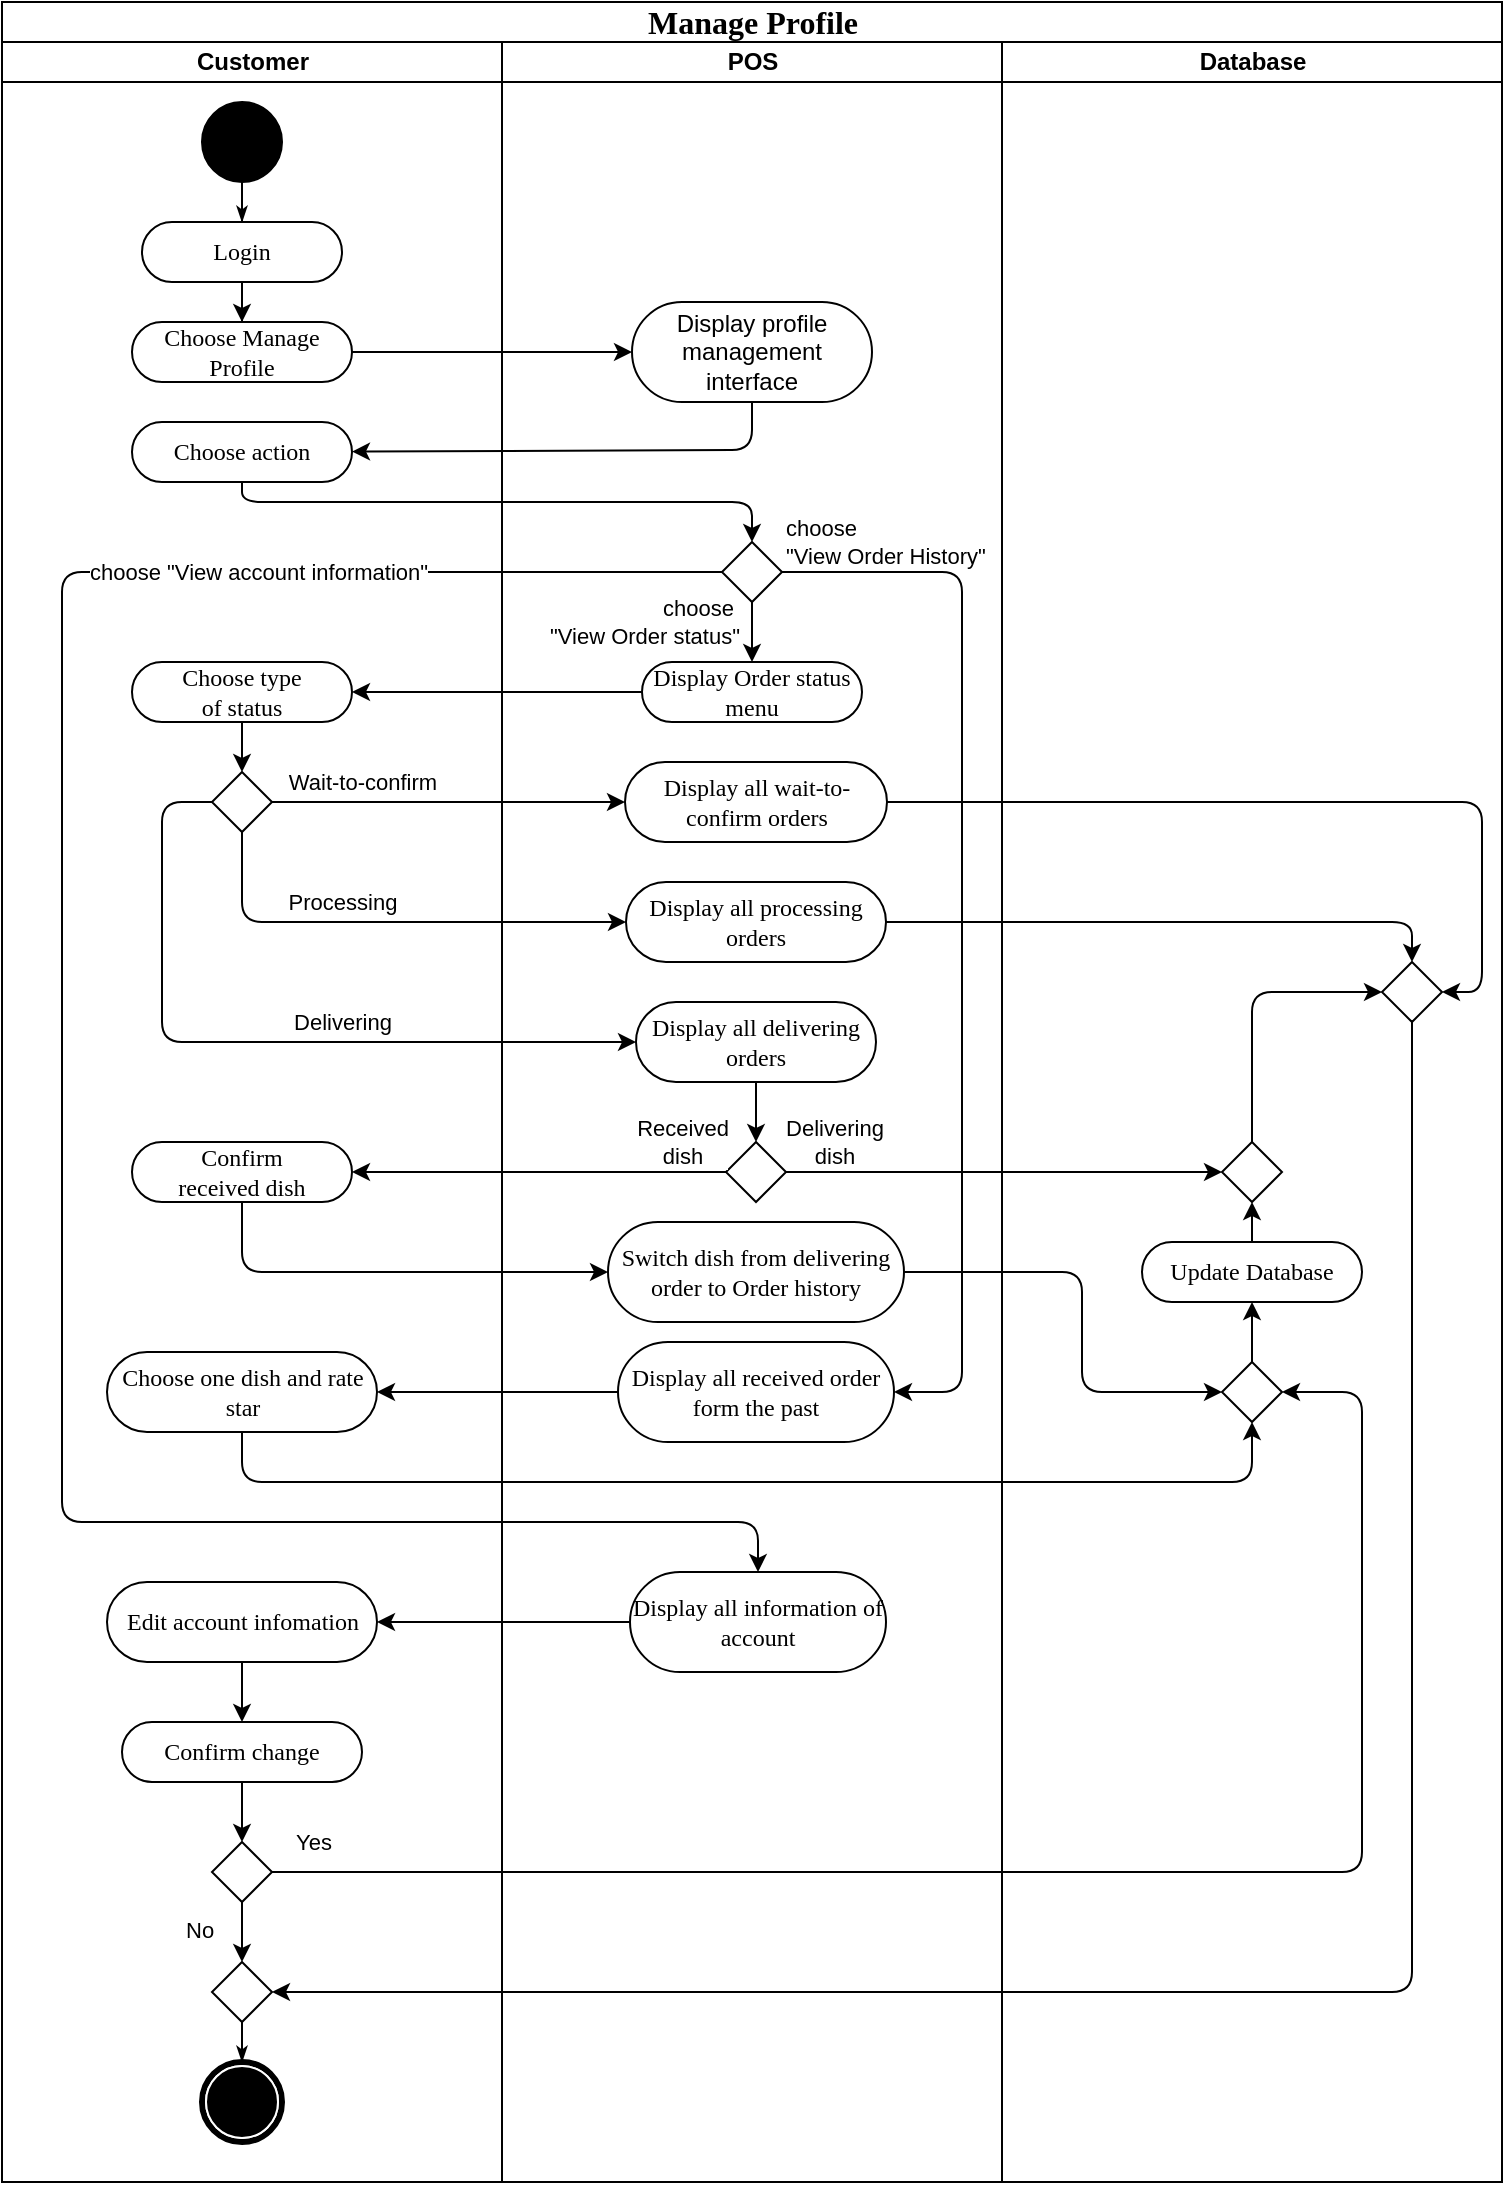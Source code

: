 <mxfile version="15.2.7" type="device"><diagram name="Page-1" id="0783ab3e-0a74-02c8-0abd-f7b4e66b4bec"><mxGraphModel dx="1205" dy="707" grid="1" gridSize="10" guides="1" tooltips="1" connect="1" arrows="1" fold="1" page="1" pageScale="1" pageWidth="827" pageHeight="1169" background="none" math="0" shadow="0"><root><mxCell id="0"/><mxCell id="1" parent="0"/><mxCell id="1c1d494c118603dd-1" value="&lt;font style=&quot;font-size: 16px&quot;&gt;Manage Profile&lt;/font&gt;" style="swimlane;html=1;childLayout=stackLayout;startSize=20;rounded=0;shadow=0;comic=0;labelBackgroundColor=none;strokeWidth=1;fontFamily=Verdana;fontSize=12;align=center;" parent="1" vertex="1"><mxGeometry x="40" y="10" width="750" height="1090" as="geometry"/></mxCell><mxCell id="1c1d494c118603dd-2" value="Customer" style="swimlane;html=1;startSize=20;" parent="1c1d494c118603dd-1" vertex="1"><mxGeometry y="20" width="250" height="1070" as="geometry"/></mxCell><mxCell id="60571a20871a0731-4" value="" style="ellipse;whiteSpace=wrap;html=1;rounded=0;shadow=0;comic=0;labelBackgroundColor=none;strokeWidth=1;fillColor=#000000;fontFamily=Verdana;fontSize=12;align=center;" parent="1c1d494c118603dd-2" vertex="1"><mxGeometry x="100" y="30" width="40" height="40" as="geometry"/></mxCell><mxCell id="0HmwNcEdzxG7wkJ59yR2-2" value="" style="edgeStyle=orthogonalEdgeStyle;rounded=0;orthogonalLoop=1;jettySize=auto;html=1;" parent="1c1d494c118603dd-2" source="60571a20871a0731-8" target="0HmwNcEdzxG7wkJ59yR2-1" edge="1"><mxGeometry relative="1" as="geometry"/></mxCell><mxCell id="60571a20871a0731-8" value="Login" style="rounded=1;whiteSpace=wrap;html=1;shadow=0;comic=0;labelBackgroundColor=none;strokeWidth=1;fontFamily=Verdana;fontSize=12;align=center;arcSize=50;" parent="1c1d494c118603dd-2" vertex="1"><mxGeometry x="70" y="90" width="100" height="30" as="geometry"/></mxCell><mxCell id="1c1d494c118603dd-27" style="edgeStyle=orthogonalEdgeStyle;rounded=0;html=1;labelBackgroundColor=none;startArrow=none;startFill=0;startSize=5;endArrow=classicThin;endFill=1;endSize=5;jettySize=auto;orthogonalLoop=1;strokeWidth=1;fontFamily=Verdana;fontSize=12" parent="1c1d494c118603dd-2" source="60571a20871a0731-4" target="60571a20871a0731-8" edge="1"><mxGeometry relative="1" as="geometry"/></mxCell><mxCell id="0HmwNcEdzxG7wkJ59yR2-1" value="Choose Manage Profile" style="rounded=1;whiteSpace=wrap;html=1;shadow=0;comic=0;labelBackgroundColor=none;strokeWidth=1;fontFamily=Verdana;fontSize=12;align=center;arcSize=50;" parent="1c1d494c118603dd-2" vertex="1"><mxGeometry x="65" y="140" width="110" height="30" as="geometry"/></mxCell><mxCell id="Uz-giiRrNte38kQHd1KM-9" value="" style="edgeStyle=orthogonalEdgeStyle;rounded=0;orthogonalLoop=1;jettySize=auto;html=1;" parent="1c1d494c118603dd-2" source="0HmwNcEdzxG7wkJ59yR2-16" target="0HmwNcEdzxG7wkJ59yR2-17" edge="1"><mxGeometry relative="1" as="geometry"/></mxCell><mxCell id="0HmwNcEdzxG7wkJ59yR2-16" value="Choose type &lt;br&gt;of status" style="rounded=1;whiteSpace=wrap;html=1;shadow=0;comic=0;labelBackgroundColor=none;strokeWidth=1;fontFamily=Verdana;fontSize=12;align=center;arcSize=50;" parent="1c1d494c118603dd-2" vertex="1"><mxGeometry x="65" y="310" width="110" height="30" as="geometry"/></mxCell><mxCell id="0HmwNcEdzxG7wkJ59yR2-17" value="" style="rhombus;whiteSpace=wrap;html=1;" parent="1c1d494c118603dd-2" vertex="1"><mxGeometry x="105" y="365" width="30" height="30" as="geometry"/></mxCell><mxCell id="0HmwNcEdzxG7wkJ59yR2-26" value="Confirm&lt;br&gt;received dish" style="rounded=1;whiteSpace=wrap;html=1;shadow=0;comic=0;labelBackgroundColor=none;strokeWidth=1;fontFamily=Verdana;fontSize=12;align=center;arcSize=50;" parent="1c1d494c118603dd-2" vertex="1"><mxGeometry x="65" y="550" width="110" height="30" as="geometry"/></mxCell><mxCell id="0HmwNcEdzxG7wkJ59yR2-39" value="Choose one dish and rate star" style="rounded=1;whiteSpace=wrap;html=1;shadow=0;comic=0;labelBackgroundColor=none;strokeWidth=1;fontFamily=Verdana;fontSize=12;align=center;arcSize=50;" parent="1c1d494c118603dd-2" vertex="1"><mxGeometry x="52.5" y="655" width="135" height="40" as="geometry"/></mxCell><mxCell id="C2V8ZN0fYGoMS2ph_Ufn-8" value="Edit account infomation" style="rounded=1;whiteSpace=wrap;html=1;shadow=0;comic=0;labelBackgroundColor=none;strokeWidth=1;fontFamily=Verdana;fontSize=12;align=center;arcSize=50;" parent="1c1d494c118603dd-2" vertex="1"><mxGeometry x="52.5" y="770" width="135" height="40" as="geometry"/></mxCell><mxCell id="C2V8ZN0fYGoMS2ph_Ufn-11" value="Confirm change" style="rounded=1;whiteSpace=wrap;html=1;shadow=0;comic=0;labelBackgroundColor=none;strokeWidth=1;fontFamily=Verdana;fontSize=12;align=center;arcSize=50;" parent="1c1d494c118603dd-2" vertex="1"><mxGeometry x="60" y="840" width="120" height="30" as="geometry"/></mxCell><mxCell id="C2V8ZN0fYGoMS2ph_Ufn-10" value="" style="endArrow=classic;html=1;exitX=0.5;exitY=1;exitDx=0;exitDy=0;entryX=0.5;entryY=0;entryDx=0;entryDy=0;" parent="1c1d494c118603dd-2" source="C2V8ZN0fYGoMS2ph_Ufn-8" target="C2V8ZN0fYGoMS2ph_Ufn-11" edge="1"><mxGeometry width="50" height="50" relative="1" as="geometry"><mxPoint x="290" y="810" as="sourcePoint"/><mxPoint x="150" y="1030" as="targetPoint"/></mxGeometry></mxCell><mxCell id="Uz-giiRrNte38kQHd1KM-17" value="No" style="edgeStyle=orthogonalEdgeStyle;rounded=0;orthogonalLoop=1;jettySize=auto;html=1;align=left;" parent="1c1d494c118603dd-2" source="C2V8ZN0fYGoMS2ph_Ufn-13" target="C2V8ZN0fYGoMS2ph_Ufn-30" edge="1"><mxGeometry x="0.333" y="-30" relative="1" as="geometry"><mxPoint as="offset"/><mxPoint x="120.0" y="950" as="targetPoint"/></mxGeometry></mxCell><mxCell id="C2V8ZN0fYGoMS2ph_Ufn-13" value="" style="rhombus;whiteSpace=wrap;html=1;" parent="1c1d494c118603dd-2" vertex="1"><mxGeometry x="105" y="900" width="30" height="30" as="geometry"/></mxCell><mxCell id="C2V8ZN0fYGoMS2ph_Ufn-12" value="" style="endArrow=classic;html=1;exitX=0.5;exitY=1;exitDx=0;exitDy=0;entryX=0.5;entryY=0;entryDx=0;entryDy=0;" parent="1c1d494c118603dd-2" source="C2V8ZN0fYGoMS2ph_Ufn-11" target="C2V8ZN0fYGoMS2ph_Ufn-13" edge="1"><mxGeometry width="50" height="50" relative="1" as="geometry"><mxPoint x="290" y="1120" as="sourcePoint"/><mxPoint x="135" y="1110" as="targetPoint"/></mxGeometry></mxCell><mxCell id="C2V8ZN0fYGoMS2ph_Ufn-30" value="" style="rhombus;whiteSpace=wrap;html=1;" parent="1c1d494c118603dd-2" vertex="1"><mxGeometry x="105" y="960" width="30" height="30" as="geometry"/></mxCell><mxCell id="60571a20871a0731-5" value="" style="shape=mxgraph.bpmn.shape;html=1;verticalLabelPosition=bottom;labelBackgroundColor=#ffffff;verticalAlign=top;perimeter=ellipsePerimeter;outline=end;symbol=terminate;rounded=0;shadow=0;comic=0;strokeWidth=1;fontFamily=Verdana;fontSize=12;align=center;" parent="1c1d494c118603dd-2" vertex="1"><mxGeometry x="100" y="1010" width="40" height="40" as="geometry"/></mxCell><mxCell id="1c1d494c118603dd-45" style="edgeStyle=none;rounded=0;html=1;labelBackgroundColor=none;startArrow=none;startFill=0;startSize=5;endArrow=classicThin;endFill=1;endSize=5;jettySize=auto;orthogonalLoop=1;strokeWidth=1;fontFamily=Verdana;fontSize=12;exitX=0.5;exitY=1;exitDx=0;exitDy=0;" parent="1c1d494c118603dd-2" source="C2V8ZN0fYGoMS2ph_Ufn-30" edge="1"><mxGeometry relative="1" as="geometry"><mxPoint x="630" y="1240" as="sourcePoint"/><mxPoint x="120.0" y="1010.0" as="targetPoint"/></mxGeometry></mxCell><mxCell id="jmCqCv-yXsd2R3krbYQt-4" value="Choose action" style="rounded=1;whiteSpace=wrap;html=1;shadow=0;comic=0;labelBackgroundColor=none;strokeWidth=1;fontFamily=Verdana;fontSize=12;align=center;arcSize=50;" vertex="1" parent="1c1d494c118603dd-2"><mxGeometry x="65" y="190" width="110" height="30" as="geometry"/></mxCell><mxCell id="C2V8ZN0fYGoMS2ph_Ufn-14" value="Yes" style="endArrow=classic;html=1;exitX=1;exitY=0.5;exitDx=0;exitDy=0;entryX=1;entryY=0.5;entryDx=0;entryDy=0;align=left;" parent="1c1d494c118603dd-1" source="C2V8ZN0fYGoMS2ph_Ufn-13" target="jmCqCv-yXsd2R3krbYQt-9" edge="1"><mxGeometry x="-0.977" y="15" width="50" height="50" relative="1" as="geometry"><mxPoint x="290" y="940" as="sourcePoint"/><mxPoint x="560" y="1145" as="targetPoint"/><mxPoint as="offset"/><Array as="points"><mxPoint x="680" y="935"/><mxPoint x="680" y="695"/></Array></mxGeometry></mxCell><mxCell id="C2V8ZN0fYGoMS2ph_Ufn-4" value="Delivering &lt;br&gt;dish" style="endArrow=classic;html=1;exitX=1;exitY=0.5;exitDx=0;exitDy=0;entryX=0;entryY=0.5;entryDx=0;entryDy=0;" parent="1c1d494c118603dd-1" source="C2V8ZN0fYGoMS2ph_Ufn-1" target="C2V8ZN0fYGoMS2ph_Ufn-25" edge="1"><mxGeometry x="-0.783" y="15" width="50" height="50" relative="1" as="geometry"><mxPoint x="310" y="510" as="sourcePoint"/><mxPoint x="700" y="550" as="targetPoint"/><Array as="points"/><mxPoint as="offset"/></mxGeometry></mxCell><mxCell id="C2V8ZN0fYGoMS2ph_Ufn-31" value="" style="endArrow=classic;html=1;exitX=0.5;exitY=1;exitDx=0;exitDy=0;entryX=1;entryY=0.5;entryDx=0;entryDy=0;" parent="1c1d494c118603dd-1" source="C2V8ZN0fYGoMS2ph_Ufn-28" target="C2V8ZN0fYGoMS2ph_Ufn-30" edge="1"><mxGeometry width="50" height="50" relative="1" as="geometry"><mxPoint x="400" y="950" as="sourcePoint"/><mxPoint x="690" y="1370" as="targetPoint"/><Array as="points"><mxPoint x="705" y="995"/></Array></mxGeometry></mxCell><mxCell id="0HmwNcEdzxG7wkJ59yR2-6" value="" style="endArrow=classic;html=1;exitX=1;exitY=0.5;exitDx=0;exitDy=0;entryX=0;entryY=0.5;entryDx=0;entryDy=0;" parent="1c1d494c118603dd-1" source="0HmwNcEdzxG7wkJ59yR2-1" target="0HmwNcEdzxG7wkJ59yR2-5" edge="1"><mxGeometry width="50" height="50" relative="1" as="geometry"><mxPoint x="360" y="170" as="sourcePoint"/><mxPoint x="410" y="120" as="targetPoint"/></mxGeometry></mxCell><mxCell id="0HmwNcEdzxG7wkJ59yR2-15" value="" style="endArrow=classic;html=1;exitX=0;exitY=0.5;exitDx=0;exitDy=0;entryX=1;entryY=0.5;entryDx=0;entryDy=0;" parent="1c1d494c118603dd-1" source="0HmwNcEdzxG7wkJ59yR2-14" target="0HmwNcEdzxG7wkJ59yR2-16" edge="1"><mxGeometry width="50" height="50" relative="1" as="geometry"><mxPoint x="362" y="390" as="sourcePoint"/><mxPoint x="182" y="345" as="targetPoint"/></mxGeometry></mxCell><mxCell id="0HmwNcEdzxG7wkJ59yR2-20" value="Wait-to-confirm" style="edgeStyle=orthogonalEdgeStyle;rounded=0;orthogonalLoop=1;jettySize=auto;html=1;exitX=1;exitY=0.5;exitDx=0;exitDy=0;entryX=0;entryY=0.5;entryDx=0;entryDy=0;" parent="1c1d494c118603dd-1" source="0HmwNcEdzxG7wkJ59yR2-17" target="0HmwNcEdzxG7wkJ59yR2-19" edge="1"><mxGeometry x="-0.49" y="10" relative="1" as="geometry"><mxPoint as="offset"/></mxGeometry></mxCell><mxCell id="C2V8ZN0fYGoMS2ph_Ufn-24" value="" style="endArrow=classic;html=1;exitX=1;exitY=0.5;exitDx=0;exitDy=0;entryX=0.5;entryY=0;entryDx=0;entryDy=0;" parent="1c1d494c118603dd-1" source="0HmwNcEdzxG7wkJ59yR2-22" target="C2V8ZN0fYGoMS2ph_Ufn-28" edge="1"><mxGeometry width="50" height="50" relative="1" as="geometry"><mxPoint x="452.5" y="410.0" as="sourcePoint"/><mxPoint x="700" y="460" as="targetPoint"/><Array as="points"><mxPoint x="705" y="460"/></Array></mxGeometry></mxCell><mxCell id="C2V8ZN0fYGoMS2ph_Ufn-23" value="" style="endArrow=classic;html=1;exitX=1;exitY=0.5;exitDx=0;exitDy=0;entryX=1;entryY=0.5;entryDx=0;entryDy=0;" parent="1c1d494c118603dd-1" source="0HmwNcEdzxG7wkJ59yR2-19" target="C2V8ZN0fYGoMS2ph_Ufn-28" edge="1"><mxGeometry width="50" height="50" relative="1" as="geometry"><mxPoint x="360" y="710" as="sourcePoint"/><mxPoint x="730" y="710" as="targetPoint"/><Array as="points"><mxPoint x="740" y="400"/><mxPoint x="740" y="495"/></Array></mxGeometry></mxCell><mxCell id="Uz-giiRrNte38kQHd1KM-3" value="Delivering" style="endArrow=classic;html=1;exitX=0;exitY=0.5;exitDx=0;exitDy=0;entryX=0;entryY=0.5;entryDx=0;entryDy=0;" parent="1c1d494c118603dd-1" source="0HmwNcEdzxG7wkJ59yR2-17" target="0HmwNcEdzxG7wkJ59yR2-24" edge="1"><mxGeometry x="0.23" y="10" width="50" height="50" relative="1" as="geometry"><mxPoint x="300" y="480" as="sourcePoint"/><mxPoint x="350" y="430" as="targetPoint"/><Array as="points"><mxPoint x="80" y="400"/><mxPoint x="80" y="520"/></Array><mxPoint as="offset"/></mxGeometry></mxCell><mxCell id="Uz-giiRrNte38kQHd1KM-10" value="Processing" style="endArrow=classic;html=1;exitX=0.5;exitY=1;exitDx=0;exitDy=0;entryX=0;entryY=0.5;entryDx=0;entryDy=0;" parent="1c1d494c118603dd-1" source="0HmwNcEdzxG7wkJ59yR2-17" target="0HmwNcEdzxG7wkJ59yR2-22" edge="1"><mxGeometry x="-0.198" y="10" width="50" height="50" relative="1" as="geometry"><mxPoint x="230" y="370" as="sourcePoint"/><mxPoint x="280" y="320" as="targetPoint"/><Array as="points"><mxPoint x="120" y="460"/></Array><mxPoint as="offset"/></mxGeometry></mxCell><mxCell id="1c1d494c118603dd-3" value="POS" style="swimlane;html=1;startSize=20;" parent="1c1d494c118603dd-1" vertex="1"><mxGeometry x="250" y="20" width="250" height="1070" as="geometry"/></mxCell><mxCell id="0HmwNcEdzxG7wkJ59yR2-5" value="&lt;span style=&quot;font-family: &amp;#34;helvetica&amp;#34;&quot;&gt;Display profile management interface&lt;/span&gt;" style="rounded=1;whiteSpace=wrap;html=1;shadow=0;comic=0;labelBackgroundColor=none;strokeWidth=1;fontFamily=Verdana;fontSize=12;align=center;arcSize=50;" parent="1c1d494c118603dd-3" vertex="1"><mxGeometry x="65" y="130" width="120" height="50" as="geometry"/></mxCell><mxCell id="0HmwNcEdzxG7wkJ59yR2-49" value="choose&amp;nbsp;&lt;br&gt;&lt;div&gt;&quot;View Order status&quot;&lt;/div&gt;" style="edgeStyle=orthogonalEdgeStyle;rounded=0;orthogonalLoop=1;jettySize=auto;html=1;align=right;" parent="1c1d494c118603dd-3" source="0HmwNcEdzxG7wkJ59yR2-7" target="0HmwNcEdzxG7wkJ59yR2-14" edge="1"><mxGeometry x="0.2" y="-5" relative="1" as="geometry"><mxPoint as="offset"/></mxGeometry></mxCell><mxCell id="0HmwNcEdzxG7wkJ59yR2-7" value="" style="rhombus;whiteSpace=wrap;html=1;" parent="1c1d494c118603dd-3" vertex="1"><mxGeometry x="110" y="250" width="30" height="30" as="geometry"/></mxCell><mxCell id="0HmwNcEdzxG7wkJ59yR2-14" value="Display Order status menu" style="rounded=1;whiteSpace=wrap;html=1;shadow=0;comic=0;labelBackgroundColor=none;strokeWidth=1;fontFamily=Verdana;fontSize=12;align=center;arcSize=50;" parent="1c1d494c118603dd-3" vertex="1"><mxGeometry x="70" y="310" width="110" height="30" as="geometry"/></mxCell><mxCell id="0HmwNcEdzxG7wkJ59yR2-19" value="Display all wait-to-confirm orders" style="rounded=1;whiteSpace=wrap;html=1;shadow=0;comic=0;labelBackgroundColor=none;strokeWidth=1;fontFamily=Verdana;fontSize=12;align=center;arcSize=50;" parent="1c1d494c118603dd-3" vertex="1"><mxGeometry x="61.5" y="360" width="131" height="40" as="geometry"/></mxCell><mxCell id="0HmwNcEdzxG7wkJ59yR2-22" value="Display all processing orders" style="rounded=1;whiteSpace=wrap;html=1;shadow=0;comic=0;labelBackgroundColor=none;strokeWidth=1;fontFamily=Verdana;fontSize=12;align=center;arcSize=50;" parent="1c1d494c118603dd-3" vertex="1"><mxGeometry x="62" y="420" width="130" height="40" as="geometry"/></mxCell><mxCell id="0HmwNcEdzxG7wkJ59yR2-24" value="Display all delivering orders" style="rounded=1;whiteSpace=wrap;html=1;shadow=0;comic=0;labelBackgroundColor=none;strokeWidth=1;fontFamily=Verdana;fontSize=12;align=center;arcSize=50;" parent="1c1d494c118603dd-3" vertex="1"><mxGeometry x="67" y="480" width="120" height="40" as="geometry"/></mxCell><mxCell id="0HmwNcEdzxG7wkJ59yR2-37" value="Display all received order form the past" style="rounded=1;whiteSpace=wrap;html=1;shadow=0;comic=0;labelBackgroundColor=none;strokeWidth=1;fontFamily=Verdana;fontSize=12;align=center;arcSize=50;" parent="1c1d494c118603dd-3" vertex="1"><mxGeometry x="58" y="650" width="138" height="50" as="geometry"/></mxCell><mxCell id="0HmwNcEdzxG7wkJ59yR2-50" value="Display all information of account" style="rounded=1;whiteSpace=wrap;html=1;shadow=0;comic=0;labelBackgroundColor=none;strokeWidth=1;fontFamily=Verdana;fontSize=12;align=center;arcSize=50;" parent="1c1d494c118603dd-3" vertex="1"><mxGeometry x="64" y="765" width="128" height="50" as="geometry"/></mxCell><mxCell id="C2V8ZN0fYGoMS2ph_Ufn-1" value="" style="rhombus;whiteSpace=wrap;html=1;" parent="1c1d494c118603dd-3" vertex="1"><mxGeometry x="112" y="550" width="30" height="30" as="geometry"/></mxCell><mxCell id="C2V8ZN0fYGoMS2ph_Ufn-2" value="" style="endArrow=classic;html=1;exitX=0.5;exitY=1;exitDx=0;exitDy=0;entryX=0.5;entryY=0;entryDx=0;entryDy=0;" parent="1c1d494c118603dd-3" source="0HmwNcEdzxG7wkJ59yR2-24" target="C2V8ZN0fYGoMS2ph_Ufn-1" edge="1"><mxGeometry width="50" height="50" relative="1" as="geometry"><mxPoint x="40" y="690" as="sourcePoint"/><mxPoint x="90" y="640" as="targetPoint"/></mxGeometry></mxCell><mxCell id="C2V8ZN0fYGoMS2ph_Ufn-7" value="choose &lt;br&gt;&quot;View Order History&quot;" style="endArrow=classic;html=1;exitX=1;exitY=0.5;exitDx=0;exitDy=0;entryX=1;entryY=0.5;entryDx=0;entryDy=0;align=left;" parent="1c1d494c118603dd-3" source="0HmwNcEdzxG7wkJ59yR2-7" target="0HmwNcEdzxG7wkJ59yR2-37" edge="1"><mxGeometry x="-1" y="15" width="50" height="50" relative="1" as="geometry"><mxPoint x="40" y="400" as="sourcePoint"/><mxPoint x="230" y="800" as="targetPoint"/><Array as="points"><mxPoint x="230" y="265"/><mxPoint x="230" y="675"/></Array><mxPoint as="offset"/></mxGeometry></mxCell><mxCell id="Uz-giiRrNte38kQHd1KM-2" value="choose &quot;View account information&quot;" style="endArrow=classic;html=1;exitX=0;exitY=0.5;exitDx=0;exitDy=0;entryX=0.5;entryY=0;entryDx=0;entryDy=0;align=left;" parent="1c1d494c118603dd-3" source="0HmwNcEdzxG7wkJ59yR2-7" target="0HmwNcEdzxG7wkJ59yR2-50" edge="1"><mxGeometry x="-0.46" width="50" height="50" relative="1" as="geometry"><mxPoint x="90" y="280" as="sourcePoint"/><mxPoint x="-201.5" y="760" as="targetPoint"/><Array as="points"><mxPoint x="-220" y="265"/><mxPoint x="-220" y="740"/><mxPoint x="128" y="740"/></Array><mxPoint as="offset"/></mxGeometry></mxCell><mxCell id="0HmwNcEdzxG7wkJ59yR2-28" value="Switch dish from delivering order to Order history" style="rounded=1;whiteSpace=wrap;html=1;shadow=0;comic=0;labelBackgroundColor=none;strokeWidth=1;fontFamily=Verdana;fontSize=12;align=center;arcSize=50;" parent="1c1d494c118603dd-3" vertex="1"><mxGeometry x="53" y="590" width="148" height="50" as="geometry"/></mxCell><mxCell id="1c1d494c118603dd-4" value="Database" style="swimlane;html=1;startSize=20;" parent="1c1d494c118603dd-1" vertex="1"><mxGeometry x="500" y="20" width="250" height="1070" as="geometry"/></mxCell><mxCell id="C2V8ZN0fYGoMS2ph_Ufn-25" value="" style="rhombus;whiteSpace=wrap;html=1;" parent="1c1d494c118603dd-4" vertex="1"><mxGeometry x="110" y="550" width="30" height="30" as="geometry"/></mxCell><mxCell id="C2V8ZN0fYGoMS2ph_Ufn-28" value="" style="rhombus;whiteSpace=wrap;html=1;" parent="1c1d494c118603dd-4" vertex="1"><mxGeometry x="190" y="460" width="30" height="30" as="geometry"/></mxCell><mxCell id="Uz-giiRrNte38kQHd1KM-13" value="" style="endArrow=classic;html=1;exitX=0.5;exitY=0;exitDx=0;exitDy=0;entryX=0;entryY=0.5;entryDx=0;entryDy=0;" parent="1c1d494c118603dd-4" source="C2V8ZN0fYGoMS2ph_Ufn-25" target="C2V8ZN0fYGoMS2ph_Ufn-28" edge="1"><mxGeometry width="50" height="50" relative="1" as="geometry"><mxPoint x="-60" y="600" as="sourcePoint"/><mxPoint x="-10" y="550" as="targetPoint"/><Array as="points"><mxPoint x="125" y="475"/><mxPoint x="160" y="475"/></Array></mxGeometry></mxCell><mxCell id="jmCqCv-yXsd2R3krbYQt-6" value="Update Database" style="rounded=1;whiteSpace=wrap;html=1;shadow=0;comic=0;labelBackgroundColor=none;strokeWidth=1;fontFamily=Verdana;fontSize=12;align=center;arcSize=50;" vertex="1" parent="1c1d494c118603dd-4"><mxGeometry x="70" y="600" width="110" height="30" as="geometry"/></mxCell><mxCell id="C2V8ZN0fYGoMS2ph_Ufn-26" value="" style="endArrow=classic;html=1;entryX=0.5;entryY=1;entryDx=0;entryDy=0;" parent="1c1d494c118603dd-4" source="jmCqCv-yXsd2R3krbYQt-6" target="C2V8ZN0fYGoMS2ph_Ufn-25" edge="1"><mxGeometry width="50" height="50" relative="1" as="geometry"><mxPoint x="125" y="610" as="sourcePoint"/><mxPoint x="-100" y="670" as="targetPoint"/></mxGeometry></mxCell><mxCell id="jmCqCv-yXsd2R3krbYQt-9" value="" style="rhombus;whiteSpace=wrap;html=1;" vertex="1" parent="1c1d494c118603dd-4"><mxGeometry x="110" y="660" width="30" height="30" as="geometry"/></mxCell><mxCell id="jmCqCv-yXsd2R3krbYQt-10" value="" style="endArrow=classic;html=1;exitX=0.5;exitY=0;exitDx=0;exitDy=0;" edge="1" parent="1c1d494c118603dd-4" source="jmCqCv-yXsd2R3krbYQt-9" target="jmCqCv-yXsd2R3krbYQt-6"><mxGeometry width="50" height="50" relative="1" as="geometry"><mxPoint x="135" y="610" as="sourcePoint"/><mxPoint x="135" y="590" as="targetPoint"/></mxGeometry></mxCell><mxCell id="Uz-giiRrNte38kQHd1KM-5" value="Received &lt;br&gt;dish" style="endArrow=classic;html=1;exitX=0;exitY=0.5;exitDx=0;exitDy=0;entryX=1;entryY=0.5;entryDx=0;entryDy=0;" parent="1c1d494c118603dd-1" source="C2V8ZN0fYGoMS2ph_Ufn-1" target="0HmwNcEdzxG7wkJ59yR2-26" edge="1"><mxGeometry x="-0.765" y="-15" width="50" height="50" relative="1" as="geometry"><mxPoint x="360" y="540" as="sourcePoint"/><mxPoint x="410" y="490" as="targetPoint"/><Array as="points"/><mxPoint as="offset"/></mxGeometry></mxCell><mxCell id="Uz-giiRrNte38kQHd1KM-6" value="" style="endArrow=classic;html=1;entryX=0;entryY=0.5;entryDx=0;entryDy=0;exitX=0.5;exitY=1;exitDx=0;exitDy=0;" parent="1c1d494c118603dd-1" source="0HmwNcEdzxG7wkJ59yR2-26" target="0HmwNcEdzxG7wkJ59yR2-28" edge="1"><mxGeometry width="50" height="50" relative="1" as="geometry"><mxPoint x="140" y="630" as="sourcePoint"/><mxPoint x="410" y="490" as="targetPoint"/><Array as="points"><mxPoint x="120" y="635"/></Array></mxGeometry></mxCell><mxCell id="Uz-giiRrNte38kQHd1KM-7" value="" style="endArrow=classic;html=1;exitX=0;exitY=0.5;exitDx=0;exitDy=0;entryX=1;entryY=0.5;entryDx=0;entryDy=0;" parent="1c1d494c118603dd-1" source="0HmwNcEdzxG7wkJ59yR2-37" target="0HmwNcEdzxG7wkJ59yR2-39" edge="1"><mxGeometry width="50" height="50" relative="1" as="geometry"><mxPoint x="390" y="750" as="sourcePoint"/><mxPoint x="440" y="700" as="targetPoint"/></mxGeometry></mxCell><mxCell id="Uz-giiRrNte38kQHd1KM-11" value="" style="endArrow=classic;html=1;exitX=0.5;exitY=1;exitDx=0;exitDy=0;entryX=0.5;entryY=1;entryDx=0;entryDy=0;" parent="1c1d494c118603dd-1" source="0HmwNcEdzxG7wkJ59yR2-39" target="jmCqCv-yXsd2R3krbYQt-9" edge="1"><mxGeometry width="50" height="50" relative="1" as="geometry"><mxPoint x="240" y="700" as="sourcePoint"/><mxPoint x="590" y="740" as="targetPoint"/><Array as="points"><mxPoint x="120" y="740"/><mxPoint x="625" y="740"/></Array></mxGeometry></mxCell><mxCell id="U0WMivBuVB4TVOwa56T9-1" value="" style="endArrow=classic;html=1;entryX=1;entryY=0.5;entryDx=0;entryDy=0;" parent="1c1d494c118603dd-1" source="0HmwNcEdzxG7wkJ59yR2-50" target="C2V8ZN0fYGoMS2ph_Ufn-8" edge="1"><mxGeometry width="50" height="50" relative="1" as="geometry"><mxPoint x="350" y="780" as="sourcePoint"/><mxPoint x="400" y="730" as="targetPoint"/><Array as="points"/></mxGeometry></mxCell><mxCell id="jmCqCv-yXsd2R3krbYQt-3" value="" style="endArrow=classic;html=1;exitX=0.5;exitY=1;exitDx=0;exitDy=0;" edge="1" parent="1c1d494c118603dd-1" source="0HmwNcEdzxG7wkJ59yR2-5" target="jmCqCv-yXsd2R3krbYQt-4"><mxGeometry width="50" height="50" relative="1" as="geometry"><mxPoint x="360" y="370" as="sourcePoint"/><mxPoint x="180" y="230" as="targetPoint"/><Array as="points"><mxPoint x="375" y="224"/></Array></mxGeometry></mxCell><mxCell id="jmCqCv-yXsd2R3krbYQt-5" value="" style="endArrow=classic;html=1;entryX=0.5;entryY=0;entryDx=0;entryDy=0;" edge="1" parent="1c1d494c118603dd-1" source="jmCqCv-yXsd2R3krbYQt-4" target="0HmwNcEdzxG7wkJ59yR2-7"><mxGeometry width="50" height="50" relative="1" as="geometry"><mxPoint x="360" y="380" as="sourcePoint"/><mxPoint x="410" y="330" as="targetPoint"/><Array as="points"><mxPoint x="120" y="250"/><mxPoint x="250" y="250"/><mxPoint x="375" y="250"/></Array></mxGeometry></mxCell><mxCell id="jmCqCv-yXsd2R3krbYQt-7" value="" style="endArrow=classic;html=1;exitX=1;exitY=0.5;exitDx=0;exitDy=0;entryX=0;entryY=0.5;entryDx=0;entryDy=0;" edge="1" parent="1c1d494c118603dd-1" source="0HmwNcEdzxG7wkJ59yR2-28" target="jmCqCv-yXsd2R3krbYQt-9"><mxGeometry width="50" height="50" relative="1" as="geometry"><mxPoint x="320" y="600" as="sourcePoint"/><mxPoint x="602" y="695" as="targetPoint"/><Array as="points"><mxPoint x="540" y="635"/><mxPoint x="540" y="695"/></Array></mxGeometry></mxCell></root></mxGraphModel></diagram></mxfile>
